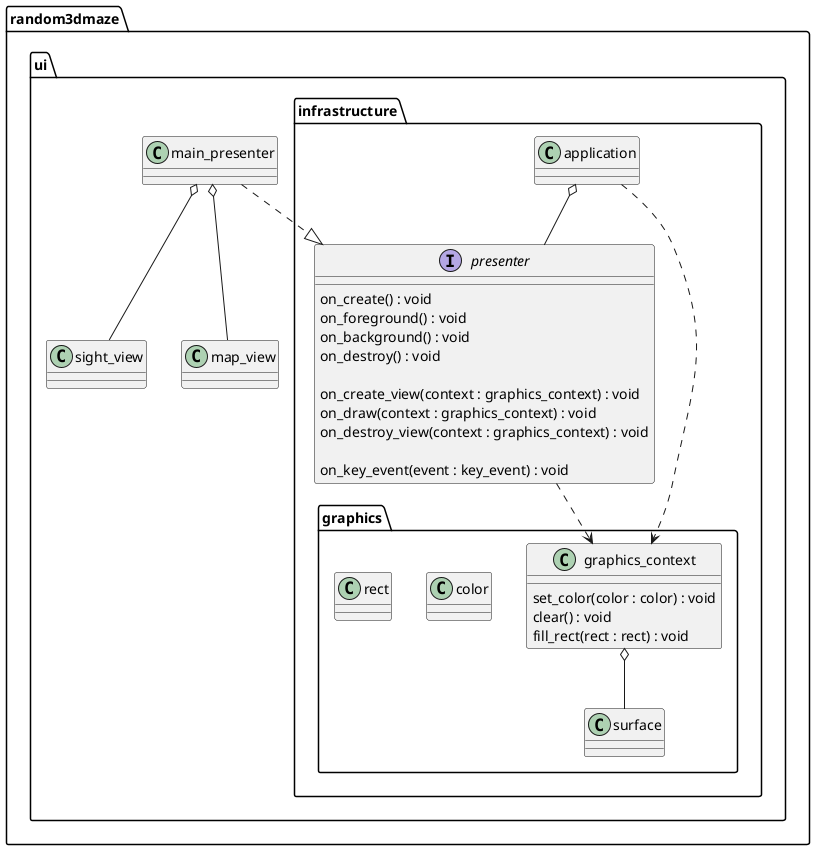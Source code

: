 @startuml

namespace random3dmaze {
  namespace ui {
    namespace infrastructure {
      interface presenter {
        on_create() : void
        on_foreground() : void
        on_background() : void
        on_destroy() : void

        on_create_view(context : graphics_context) : void
        on_draw(context : graphics_context) : void
        on_destroy_view(context : graphics_context) : void

        on_key_event(event : key_event) : void
      }

      namespace graphics {
        class graphics_context {
          set_color(color : color) : void
          clear() : void
          fill_rect(rect : rect) : void
        }

        class surface {
        }

        class color {
        }

        class rect {
        }

        graphics_context o-- surface
      }

      application o-- presenter
      application ..> graphics.graphics_context

      presenter ..> graphics.graphics_context
    }

    main_presenter ..|> infrastructure.presenter
    main_presenter o-- sight_view
    main_presenter o-- map_view
  }
}

@enduml
